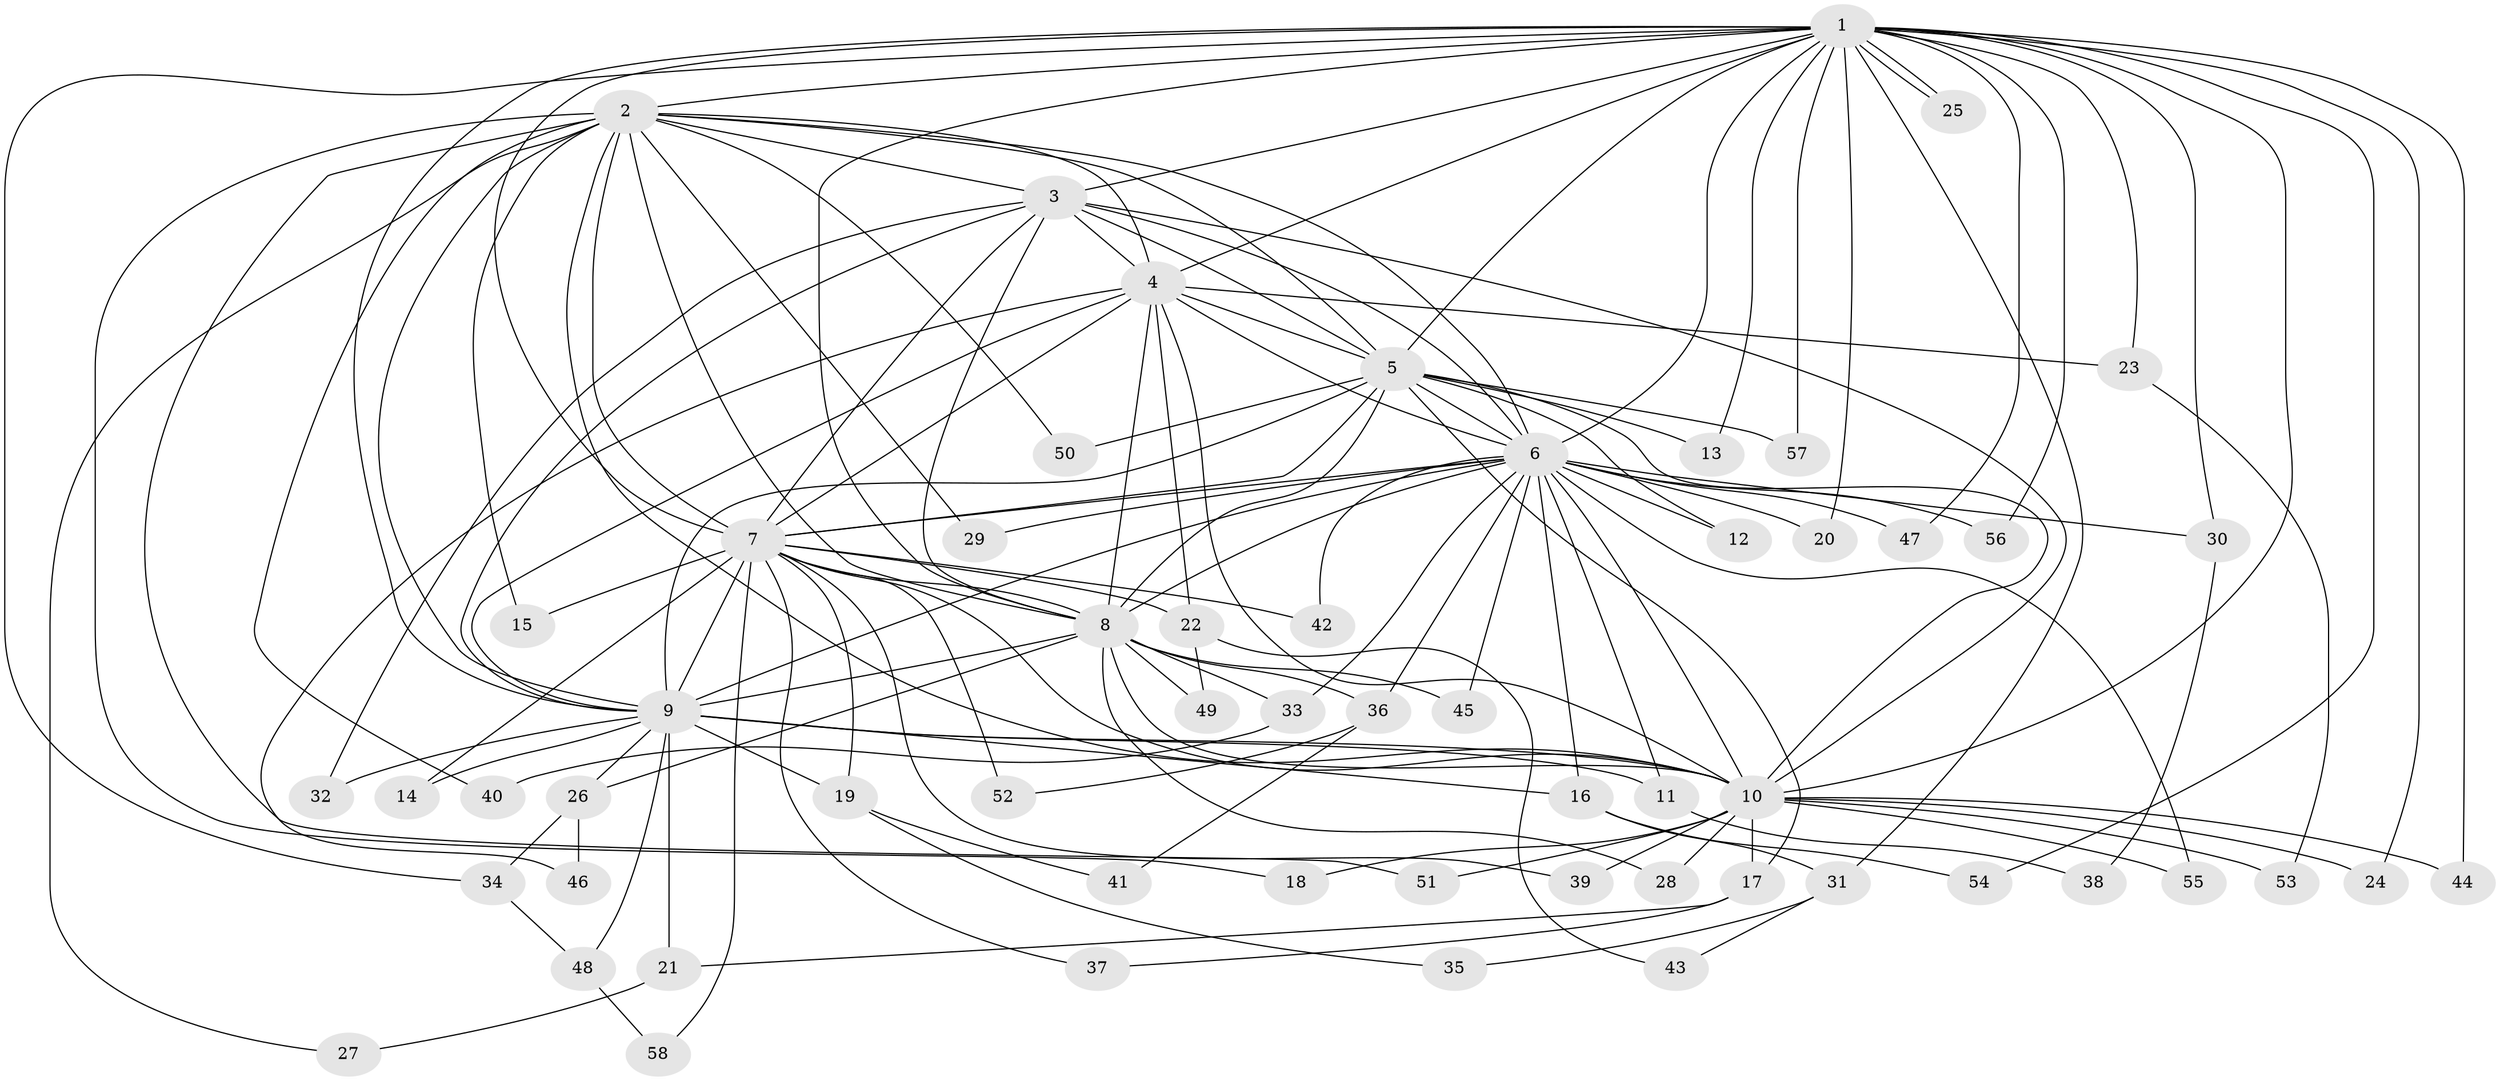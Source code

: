 // Generated by graph-tools (version 1.1) at 2025/13/03/09/25 04:13:46]
// undirected, 58 vertices, 141 edges
graph export_dot {
graph [start="1"]
  node [color=gray90,style=filled];
  1;
  2;
  3;
  4;
  5;
  6;
  7;
  8;
  9;
  10;
  11;
  12;
  13;
  14;
  15;
  16;
  17;
  18;
  19;
  20;
  21;
  22;
  23;
  24;
  25;
  26;
  27;
  28;
  29;
  30;
  31;
  32;
  33;
  34;
  35;
  36;
  37;
  38;
  39;
  40;
  41;
  42;
  43;
  44;
  45;
  46;
  47;
  48;
  49;
  50;
  51;
  52;
  53;
  54;
  55;
  56;
  57;
  58;
  1 -- 2;
  1 -- 3;
  1 -- 4;
  1 -- 5;
  1 -- 6;
  1 -- 7;
  1 -- 8;
  1 -- 9;
  1 -- 10;
  1 -- 13;
  1 -- 20;
  1 -- 23;
  1 -- 24;
  1 -- 25;
  1 -- 25;
  1 -- 30;
  1 -- 31;
  1 -- 34;
  1 -- 44;
  1 -- 47;
  1 -- 54;
  1 -- 56;
  1 -- 57;
  2 -- 3;
  2 -- 4;
  2 -- 5;
  2 -- 6;
  2 -- 7;
  2 -- 8;
  2 -- 9;
  2 -- 10;
  2 -- 15;
  2 -- 18;
  2 -- 27;
  2 -- 29;
  2 -- 40;
  2 -- 50;
  2 -- 51;
  3 -- 4;
  3 -- 5;
  3 -- 6;
  3 -- 7;
  3 -- 8;
  3 -- 9;
  3 -- 10;
  3 -- 32;
  4 -- 5;
  4 -- 6;
  4 -- 7;
  4 -- 8;
  4 -- 9;
  4 -- 10;
  4 -- 22;
  4 -- 23;
  4 -- 46;
  5 -- 6;
  5 -- 7;
  5 -- 8;
  5 -- 9;
  5 -- 10;
  5 -- 12;
  5 -- 13;
  5 -- 17;
  5 -- 50;
  5 -- 57;
  6 -- 7;
  6 -- 8;
  6 -- 9;
  6 -- 10;
  6 -- 11;
  6 -- 12;
  6 -- 16;
  6 -- 20;
  6 -- 29;
  6 -- 30;
  6 -- 33;
  6 -- 36;
  6 -- 42;
  6 -- 45;
  6 -- 47;
  6 -- 55;
  6 -- 56;
  7 -- 8;
  7 -- 9;
  7 -- 10;
  7 -- 14;
  7 -- 15;
  7 -- 19;
  7 -- 22;
  7 -- 37;
  7 -- 39;
  7 -- 42;
  7 -- 52;
  7 -- 58;
  8 -- 9;
  8 -- 10;
  8 -- 26;
  8 -- 28;
  8 -- 33;
  8 -- 36;
  8 -- 45;
  8 -- 49;
  9 -- 10;
  9 -- 11;
  9 -- 14;
  9 -- 16;
  9 -- 19;
  9 -- 21;
  9 -- 26;
  9 -- 32;
  9 -- 48;
  10 -- 17;
  10 -- 18;
  10 -- 24;
  10 -- 28;
  10 -- 39;
  10 -- 44;
  10 -- 51;
  10 -- 53;
  10 -- 55;
  11 -- 38;
  16 -- 31;
  16 -- 54;
  17 -- 21;
  17 -- 37;
  19 -- 35;
  19 -- 41;
  21 -- 27;
  22 -- 43;
  22 -- 49;
  23 -- 53;
  26 -- 34;
  26 -- 46;
  30 -- 38;
  31 -- 35;
  31 -- 43;
  33 -- 40;
  34 -- 48;
  36 -- 41;
  36 -- 52;
  48 -- 58;
}
